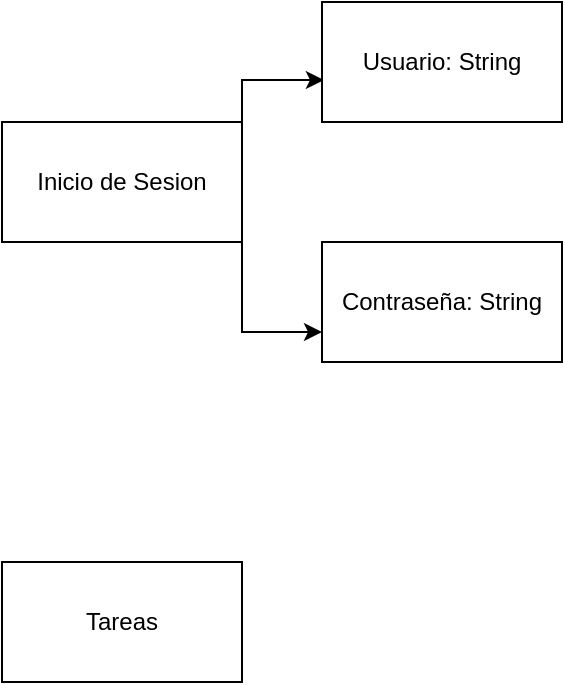 <mxfile version="20.8.11" type="github">
  <diagram name="Página-1" id="qjv9qAtHxTGm-BI_12KG">
    <mxGraphModel dx="1434" dy="796" grid="1" gridSize="10" guides="1" tooltips="1" connect="1" arrows="1" fold="1" page="1" pageScale="1" pageWidth="1400" pageHeight="850" math="0" shadow="0">
      <root>
        <mxCell id="0" />
        <mxCell id="1" parent="0" />
        <mxCell id="zsq0d8mh95otnDpOD5Cf-9" style="edgeStyle=orthogonalEdgeStyle;rounded=0;orthogonalLoop=1;jettySize=auto;html=1;exitX=1;exitY=0;exitDx=0;exitDy=0;entryX=0.008;entryY=0.65;entryDx=0;entryDy=0;entryPerimeter=0;" parent="1" source="zsq0d8mh95otnDpOD5Cf-6" target="zsq0d8mh95otnDpOD5Cf-7" edge="1">
          <mxGeometry relative="1" as="geometry" />
        </mxCell>
        <mxCell id="zsq0d8mh95otnDpOD5Cf-10" style="edgeStyle=orthogonalEdgeStyle;rounded=0;orthogonalLoop=1;jettySize=auto;html=1;exitX=1;exitY=1;exitDx=0;exitDy=0;entryX=0;entryY=0.75;entryDx=0;entryDy=0;" parent="1" source="zsq0d8mh95otnDpOD5Cf-6" target="zsq0d8mh95otnDpOD5Cf-8" edge="1">
          <mxGeometry relative="1" as="geometry" />
        </mxCell>
        <mxCell id="zsq0d8mh95otnDpOD5Cf-6" value="Inicio de Sesion" style="rounded=0;whiteSpace=wrap;html=1;" parent="1" vertex="1">
          <mxGeometry x="120" y="180" width="120" height="60" as="geometry" />
        </mxCell>
        <mxCell id="zsq0d8mh95otnDpOD5Cf-7" value="Usuario: String" style="rounded=0;whiteSpace=wrap;html=1;" parent="1" vertex="1">
          <mxGeometry x="280" y="120" width="120" height="60" as="geometry" />
        </mxCell>
        <mxCell id="zsq0d8mh95otnDpOD5Cf-8" value="Contraseña: String" style="rounded=0;whiteSpace=wrap;html=1;" parent="1" vertex="1">
          <mxGeometry x="280" y="240" width="120" height="60" as="geometry" />
        </mxCell>
        <mxCell id="70TGh6oeqykheaygnVl6-1" value="Tareas" style="rounded=0;whiteSpace=wrap;html=1;" vertex="1" parent="1">
          <mxGeometry x="120" y="400" width="120" height="60" as="geometry" />
        </mxCell>
      </root>
    </mxGraphModel>
  </diagram>
</mxfile>
